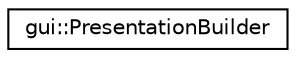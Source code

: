 digraph "Graphical Class Hierarchy"
{
 // LATEX_PDF_SIZE
  edge [fontname="Helvetica",fontsize="10",labelfontname="Helvetica",labelfontsize="10"];
  node [fontname="Helvetica",fontsize="10",shape=record];
  rankdir="LR";
  Node0 [label="gui::PresentationBuilder",height=0.2,width=0.4,color="black", fillcolor="white", style="filled",URL="$classgui_1_1_presentation_builder.html",tooltip="The PresentationBuilder class."];
}
